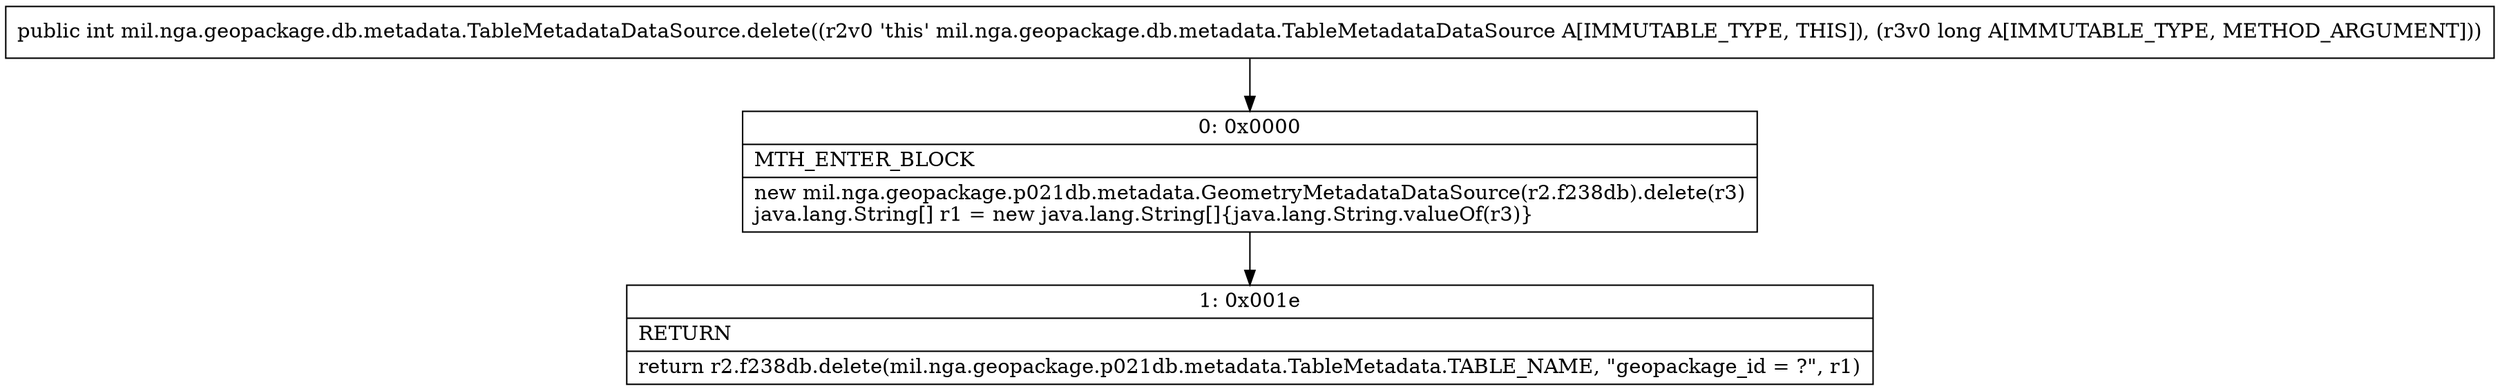 digraph "CFG formil.nga.geopackage.db.metadata.TableMetadataDataSource.delete(J)I" {
Node_0 [shape=record,label="{0\:\ 0x0000|MTH_ENTER_BLOCK\l|new mil.nga.geopackage.p021db.metadata.GeometryMetadataDataSource(r2.f238db).delete(r3)\ljava.lang.String[] r1 = new java.lang.String[]\{java.lang.String.valueOf(r3)\}\l}"];
Node_1 [shape=record,label="{1\:\ 0x001e|RETURN\l|return r2.f238db.delete(mil.nga.geopackage.p021db.metadata.TableMetadata.TABLE_NAME, \"geopackage_id = ?\", r1)\l}"];
MethodNode[shape=record,label="{public int mil.nga.geopackage.db.metadata.TableMetadataDataSource.delete((r2v0 'this' mil.nga.geopackage.db.metadata.TableMetadataDataSource A[IMMUTABLE_TYPE, THIS]), (r3v0 long A[IMMUTABLE_TYPE, METHOD_ARGUMENT])) }"];
MethodNode -> Node_0;
Node_0 -> Node_1;
}

